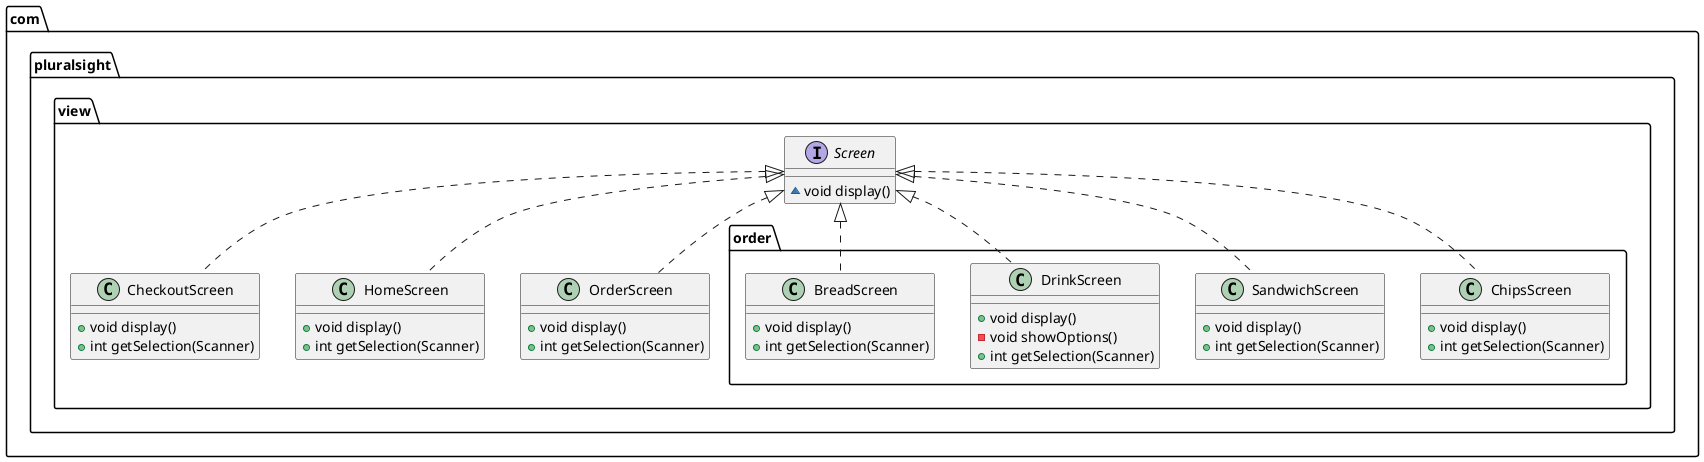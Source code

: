 @startuml
class com.pluralsight.view.order.ChipsScreen {
+ void display()
+ int getSelection(Scanner)
}

class com.pluralsight.view.CheckoutScreen {
+ void display()
+ int getSelection(Scanner)
}

interface com.pluralsight.view.Screen {
~ void display()
}

class com.pluralsight.view.order.SandwichScreen {
+ void display()
+ int getSelection(Scanner)
}

class com.pluralsight.view.HomeScreen {
+ void display()
+ int getSelection(Scanner)
}

class com.pluralsight.view.order.DrinkScreen {
+ void display()
- void showOptions()
+ int getSelection(Scanner)
}

class com.pluralsight.view.order.BreadScreen {
+ void display()
+ int getSelection(Scanner)
}

class com.pluralsight.view.OrderScreen {
+ void display()
+ int getSelection(Scanner)
}



com.pluralsight.view.Screen <|.. com.pluralsight.view.order.ChipsScreen
com.pluralsight.view.Screen <|.. com.pluralsight.view.CheckoutScreen
com.pluralsight.view.Screen <|.. com.pluralsight.view.order.SandwichScreen
com.pluralsight.view.Screen <|.. com.pluralsight.view.HomeScreen
com.pluralsight.view.Screen <|.. com.pluralsight.view.order.DrinkScreen
com.pluralsight.view.Screen <|.. com.pluralsight.view.order.BreadScreen
com.pluralsight.view.Screen <|.. com.pluralsight.view.OrderScreen
@enduml